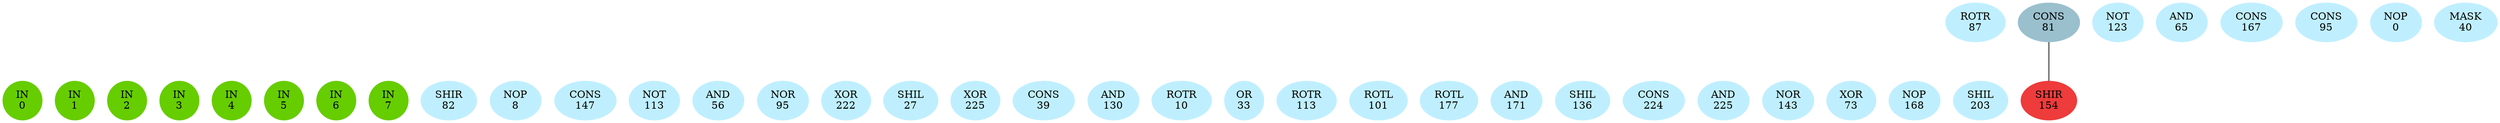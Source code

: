 graph EACircuit {
rankdir=BT;
ranksep=0.75;
ordering=out;
splines=polyline;
node [style=filled, color=lightblue2];

{ rank=same;
node [color=chartreuse3];
"-1_0"[label="IN\n0"];
node [color=chartreuse3];
"-1_1"[label="IN\n1"];
node [color=chartreuse3];
"-1_2"[label="IN\n2"];
node [color=chartreuse3];
"-1_3"[label="IN\n3"];
node [color=chartreuse3];
"-1_4"[label="IN\n4"];
node [color=chartreuse3];
"-1_5"[label="IN\n5"];
node [color=chartreuse3];
"-1_6"[label="IN\n6"];
node [color=chartreuse3];
"-1_7"[label="IN\n7"];
}
{ rank=same;
node [color=lightblue1];
"0_0"[label="SHIR\n82"];
node [color=lightblue1];
"0_1"[label="NOP\n8"];
node [color=lightblue1];
"0_2"[label="CONS\n147"];
node [color=lightblue1];
"0_3"[label="NOT\n113"];
node [color=lightblue1];
"0_4"[label="AND\n56"];
node [color=lightblue1];
"0_5"[label="NOR\n95"];
node [color=lightblue1];
"0_6"[label="XOR\n222"];
node [color=lightblue1];
"0_7"[label="SHIL\n27"];
}
{ rank=same;
node [color=lightblue1];
"1_0"[label="XOR\n225"];
node [color=lightblue1];
"1_1"[label="CONS\n39"];
node [color=lightblue1];
"1_2"[label="AND\n130"];
node [color=lightblue1];
"1_3"[label="ROTR\n10"];
node [color=lightblue1];
"1_4"[label="OR\n33"];
node [color=lightblue1];
"1_5"[label="ROTR\n113"];
node [color=lightblue1];
"1_6"[label="ROTL\n101"];
node [color=lightblue1];
"1_7"[label="ROTL\n177"];
}
{ rank=same;
node [color=lightblue1];
"2_0"[label="AND\n171"];
node [color=lightblue1];
"2_1"[label="SHIL\n136"];
node [color=lightblue1];
"2_2"[label="CONS\n224"];
node [color=lightblue1];
"2_3"[label="AND\n225"];
node [color=lightblue1];
"2_4"[label="NOR\n143"];
node [color=lightblue1];
"2_5"[label="XOR\n73"];
node [color=lightblue1];
"2_6"[label="NOP\n168"];
node [color=lightblue1];
"2_7"[label="SHIL\n203"];
}
{ rank=same;
node [color=lightblue1];
"3_0"[label="ROTR\n87"];
node [color=lightblue3];
"3_1"[label="CONS\n81"];
node [color=lightblue1];
"3_2"[label="NOT\n123"];
node [color=lightblue1];
"3_3"[label="AND\n65"];
node [color=lightblue1];
"3_4"[label="CONS\n167"];
node [color=lightblue1];
"3_5"[label="CONS\n95"];
node [color=lightblue1];
"3_6"[label="NOP\n0"];
node [color=lightblue1];
"3_7"[label="MASK\n40"];
}
{ rank=same;
node [color=brown2];
"4_0"[label="SHIR\n154"];
}
edge[style=invis];
"-1_0" -- "-1_1" -- "-1_2" -- "-1_3" -- "-1_4" -- "-1_5" -- "-1_6" -- "-1_7";
"0_0" -- "0_1" -- "0_2" -- "0_3" -- "0_4" -- "0_5" -- "0_6" -- "0_7";
"1_0" -- "1_1" -- "1_2" -- "1_3" -- "1_4" -- "1_5" -- "1_6" -- "1_7";
"2_0" -- "2_1" -- "2_2" -- "2_3" -- "2_4" -- "2_5" -- "2_6" -- "2_7";
"3_0" -- "3_1" -- "3_2" -- "3_3" -- "3_4" -- "3_5" -- "3_6" -- "3_7";
"4_0" -- "4_0";
edge[style=solid];
"4_0" -- "3_1";
}